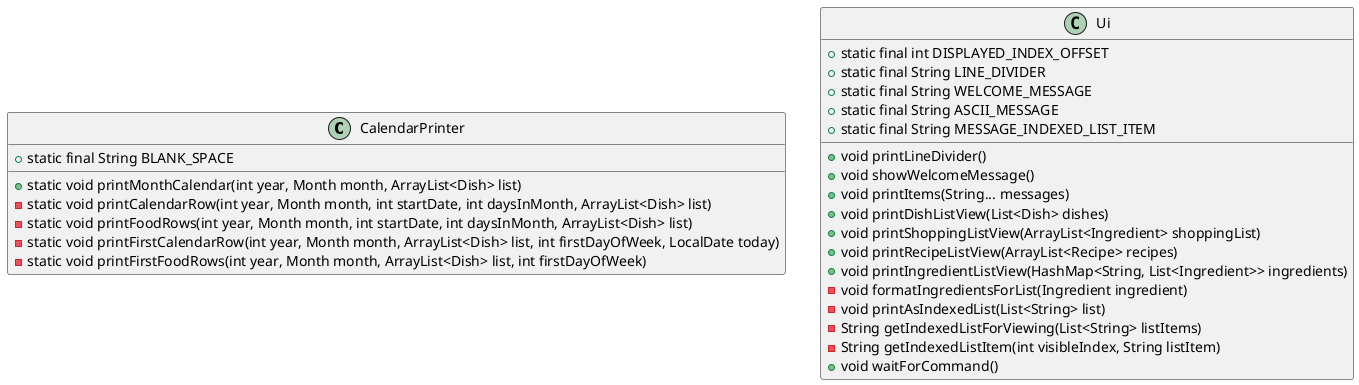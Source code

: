@startuml
class CalendarPrinter {
    + static final String BLANK_SPACE
    + static void printMonthCalendar(int year, Month month, ArrayList<Dish> list)
    - static void printCalendarRow(int year, Month month, int startDate, int daysInMonth, ArrayList<Dish> list)
    - static void printFoodRows(int year, Month month, int startDate, int daysInMonth, ArrayList<Dish> list)
    - static void printFirstCalendarRow(int year, Month month, ArrayList<Dish> list, int firstDayOfWeek, LocalDate today)
    - static void printFirstFoodRows(int year, Month month, ArrayList<Dish> list, int firstDayOfWeek)
}





class Ui {
    + static final int DISPLAYED_INDEX_OFFSET
    + static final String LINE_DIVIDER
    + static final String WELCOME_MESSAGE
    + static final String ASCII_MESSAGE
    + static final String MESSAGE_INDEXED_LIST_ITEM
    + void printLineDivider()
    + void showWelcomeMessage()
    + void printItems(String... messages)
    + void printDishListView(List<Dish> dishes)
    + void printShoppingListView(ArrayList<Ingredient> shoppingList)
    + void printRecipeListView(ArrayList<Recipe> recipes)
    + void printIngredientListView(HashMap<String, List<Ingredient>> ingredients)
    - void formatIngredientsForList(Ingredient ingredient)
    - void printAsIndexedList(List<String> list)
    - String getIndexedListForViewing(List<String> listItems)
    - String getIndexedListItem(int visibleIndex, String listItem)
    + void waitForCommand()
}
@enduml

